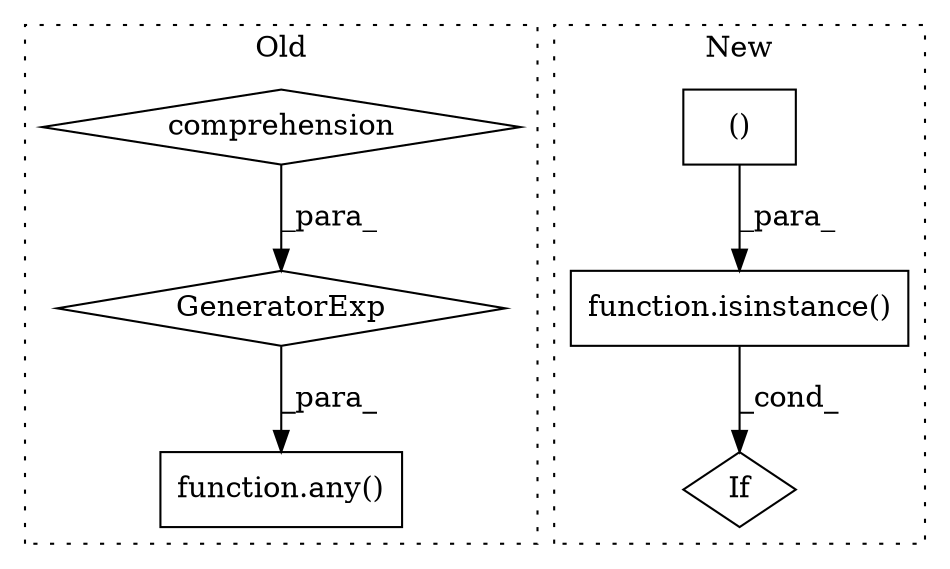 digraph G {
subgraph cluster0 {
1 [label="function.any()" a="75" s="4348,4355" l="4,42" shape="box"];
3 [label="comprehension" a="45" s="4368" l="3" shape="diamond"];
5 [label="GeneratorExp" a="55" s="4352" l="3" shape="diamond"];
label = "Old";
style="dotted";
}
subgraph cluster1 {
2 [label="function.isinstance()" a="75" s="2350,2468" l="11,1" shape="box"];
4 [label="If" a="96" s="2347" l="3" shape="diamond"];
6 [label="()" a="54" s="2422" l="45" shape="box"];
label = "New";
style="dotted";
}
2 -> 4 [label="_cond_"];
3 -> 5 [label="_para_"];
5 -> 1 [label="_para_"];
6 -> 2 [label="_para_"];
}